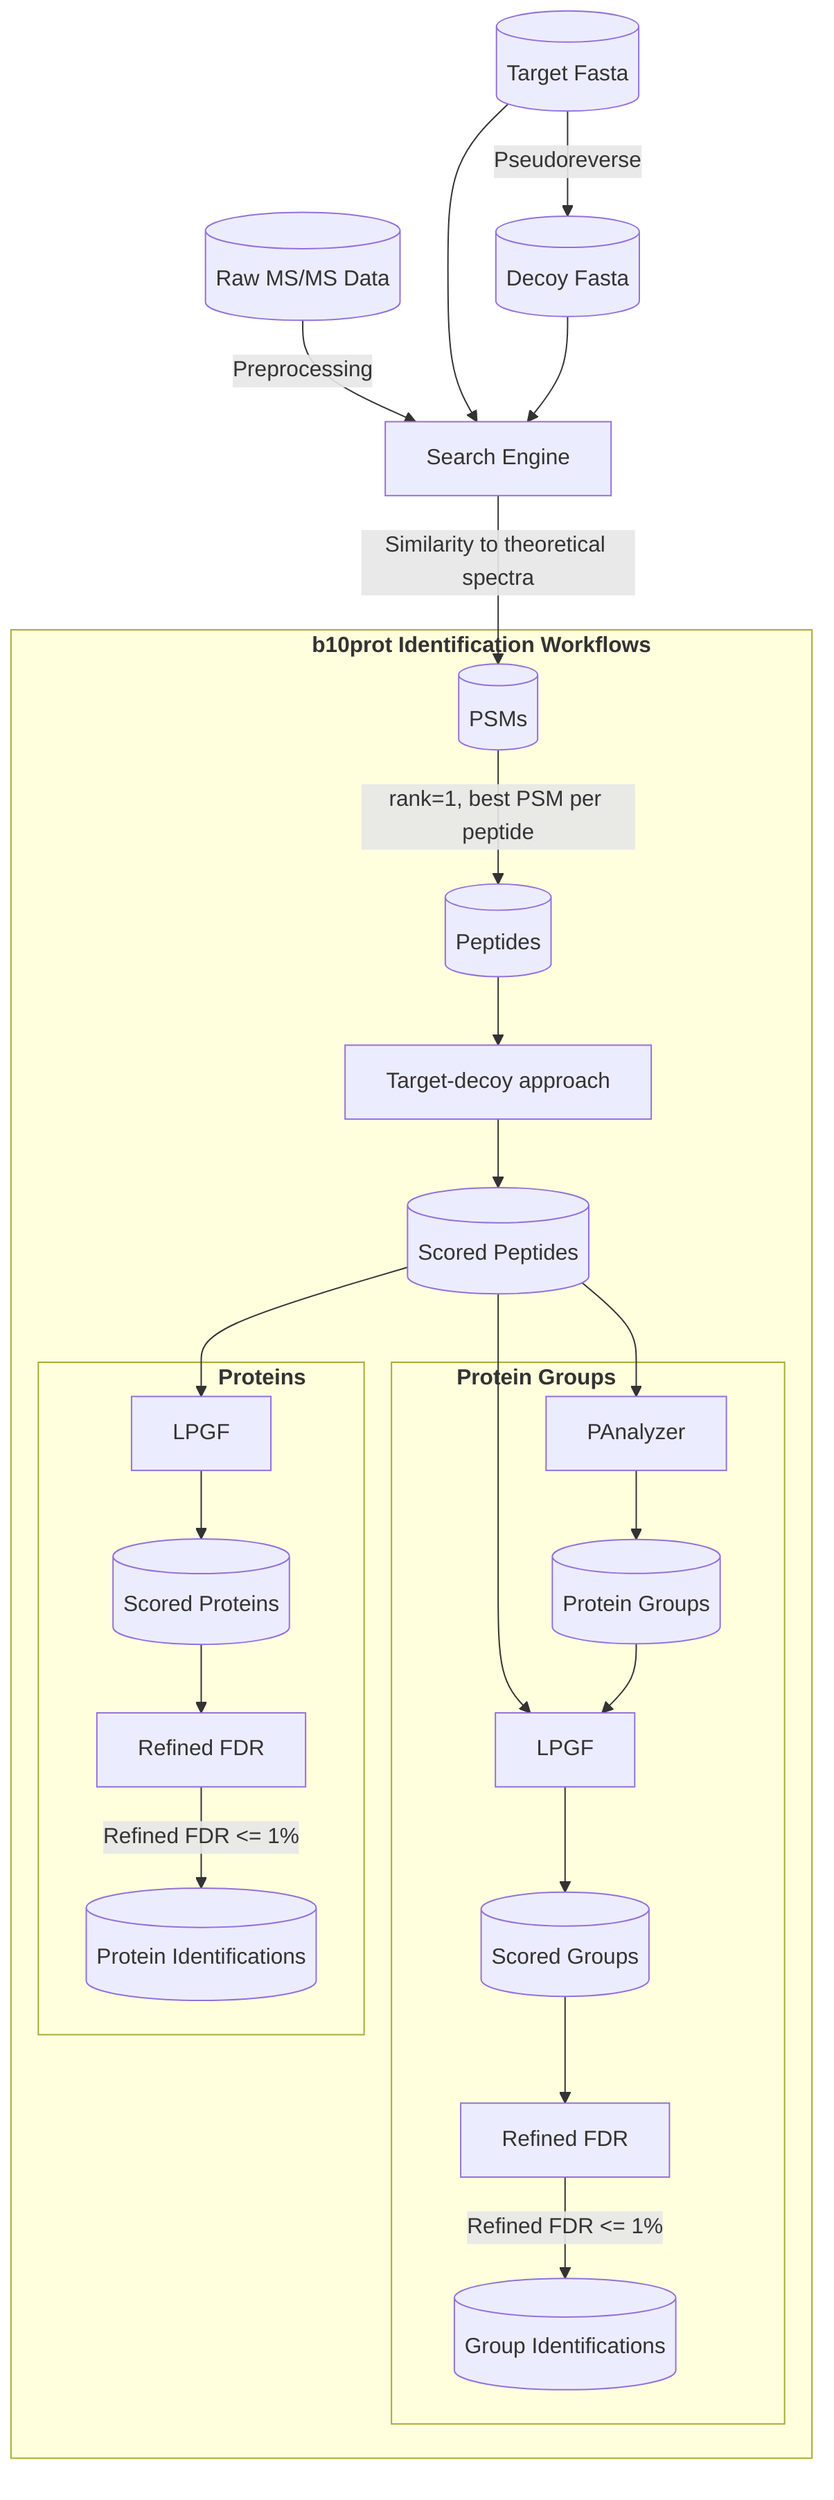 flowchart TD
    Raw[(Raw MS/MS Data)] -->|Preprocessing| Search[Search Engine]
    Target[(Target Fasta)] --> Search
    Decoy[(Decoy Fasta)] --> Search
    Target -->|Pseudoreverse| Decoy
    Search -->|Similarity to theoretical spectra| PSMs[(PSMs)]
    PSMs -->|rank=1, best PSM per peptide| Peptides[(Peptides)]
    Peptides --> TDA[Target-decoy approach]
    TDA --> LP[(Scored Peptides)]

    LP --> PAnalyzer
    PAnalyzer --> Groups[(Protein Groups)]
    LP --> LPG[LPGF]
    Groups --> LPG
    LPG --> GScores[(Scored Groups)]
    GScores --> FDRG[Refined FDR]
    FDRG -->|Refined FDR <= 1%| IDG[(Group Identifications)]

    LP --> LPQ[LPGF]
    LPQ --> QScores[(Scored Proteins)]
    QScores --> FDRQ[Refined FDR]
    FDRQ -->|Refined FDR <= 1%| IDQ[(Protein Identifications)]

    subgraph "&nbsp;&nbsp;&nbsp;&nbsp;&nbsp;&nbsp;&nbsp;&nbsp;&nbsp;&nbsp;&nbsp;&nbsp;&nbsp;&nbsp;&nbsp;&nbsp;&nbsp;&nbsp;&nbsp;&nbsp;&nbsp;&nbsp;&nbsp;<b>b10prot Identification Workflows</b>"
        PSMs
        Peptides
        TDA
        LP
        subgraph "<b>Protein Groups</b>&nbsp;&nbsp;&nbsp;&nbsp;&nbsp;&nbsp;&nbsp;&nbsp;&nbsp;&nbsp;&nbsp;&nbsp;&nbsp;&nbsp;&nbsp;&nbsp;&nbsp;"
            PAnalyzer
            Groups
            LPG
            GScores
            FDRG
            IDG
        end
        subgraph "&nbsp;&nbsp;&nbsp;&nbsp;&nbsp;&nbsp;&nbsp;&nbsp;&nbsp;&nbsp;&nbsp;&nbsp;&nbsp;&nbsp;&nbsp;&nbsp;&nbsp;&nbsp;&nbsp;&nbsp;<b>Proteins</b>"
            LPQ
            QScores
            FDRQ
            IDQ
        end
    end